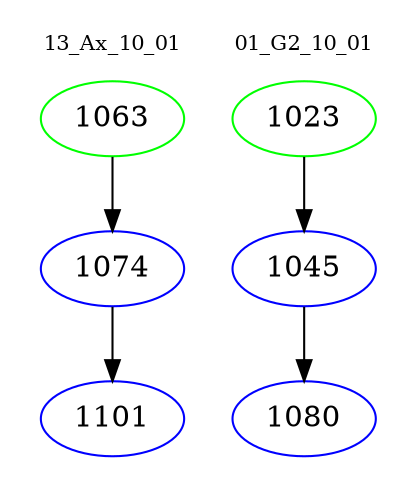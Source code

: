 digraph{
subgraph cluster_0 {
color = white
label = "13_Ax_10_01";
fontsize=10;
T0_1063 [label="1063", color="green"]
T0_1063 -> T0_1074 [color="black"]
T0_1074 [label="1074", color="blue"]
T0_1074 -> T0_1101 [color="black"]
T0_1101 [label="1101", color="blue"]
}
subgraph cluster_1 {
color = white
label = "01_G2_10_01";
fontsize=10;
T1_1023 [label="1023", color="green"]
T1_1023 -> T1_1045 [color="black"]
T1_1045 [label="1045", color="blue"]
T1_1045 -> T1_1080 [color="black"]
T1_1080 [label="1080", color="blue"]
}
}
